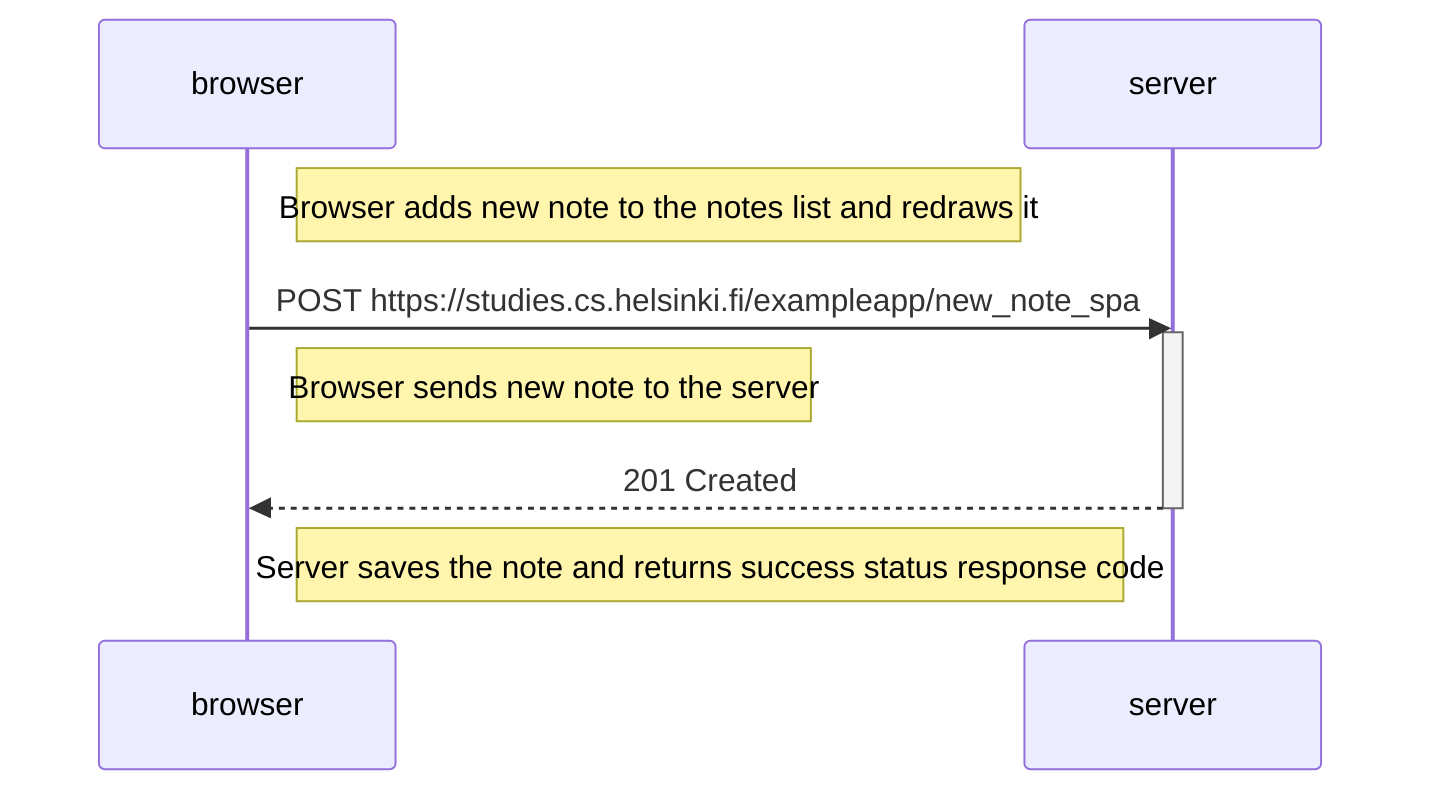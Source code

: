 sequenceDiagram
    participant browser
    participant server

    note right of browser: Browser adds new note to the notes list and redraws it
    browser->>server: POST https://studies.cs.helsinki.fi/exampleapp/new_note_spa
    activate server
    note right of browser: Browser sends new note to the server
    server-->>browser: 201 Created
    deactivate server
    note left of server: Server saves the note and returns success status response code